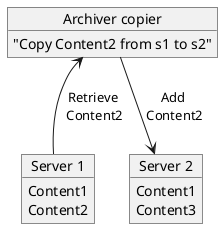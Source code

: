 @startuml
skinparam shadowing false

object "Archiver copier" as copier {
       "Copy Content2 from s1 to s2"
}

object "Server 1" as s1 {
       Content1
       Content2
}

object "Server 2" as s2 {
       Content1
       Content3
}

copier --> s2: "Add\n Content2"
copier <-- s1: "Retrieve\n Content2"

@enduml